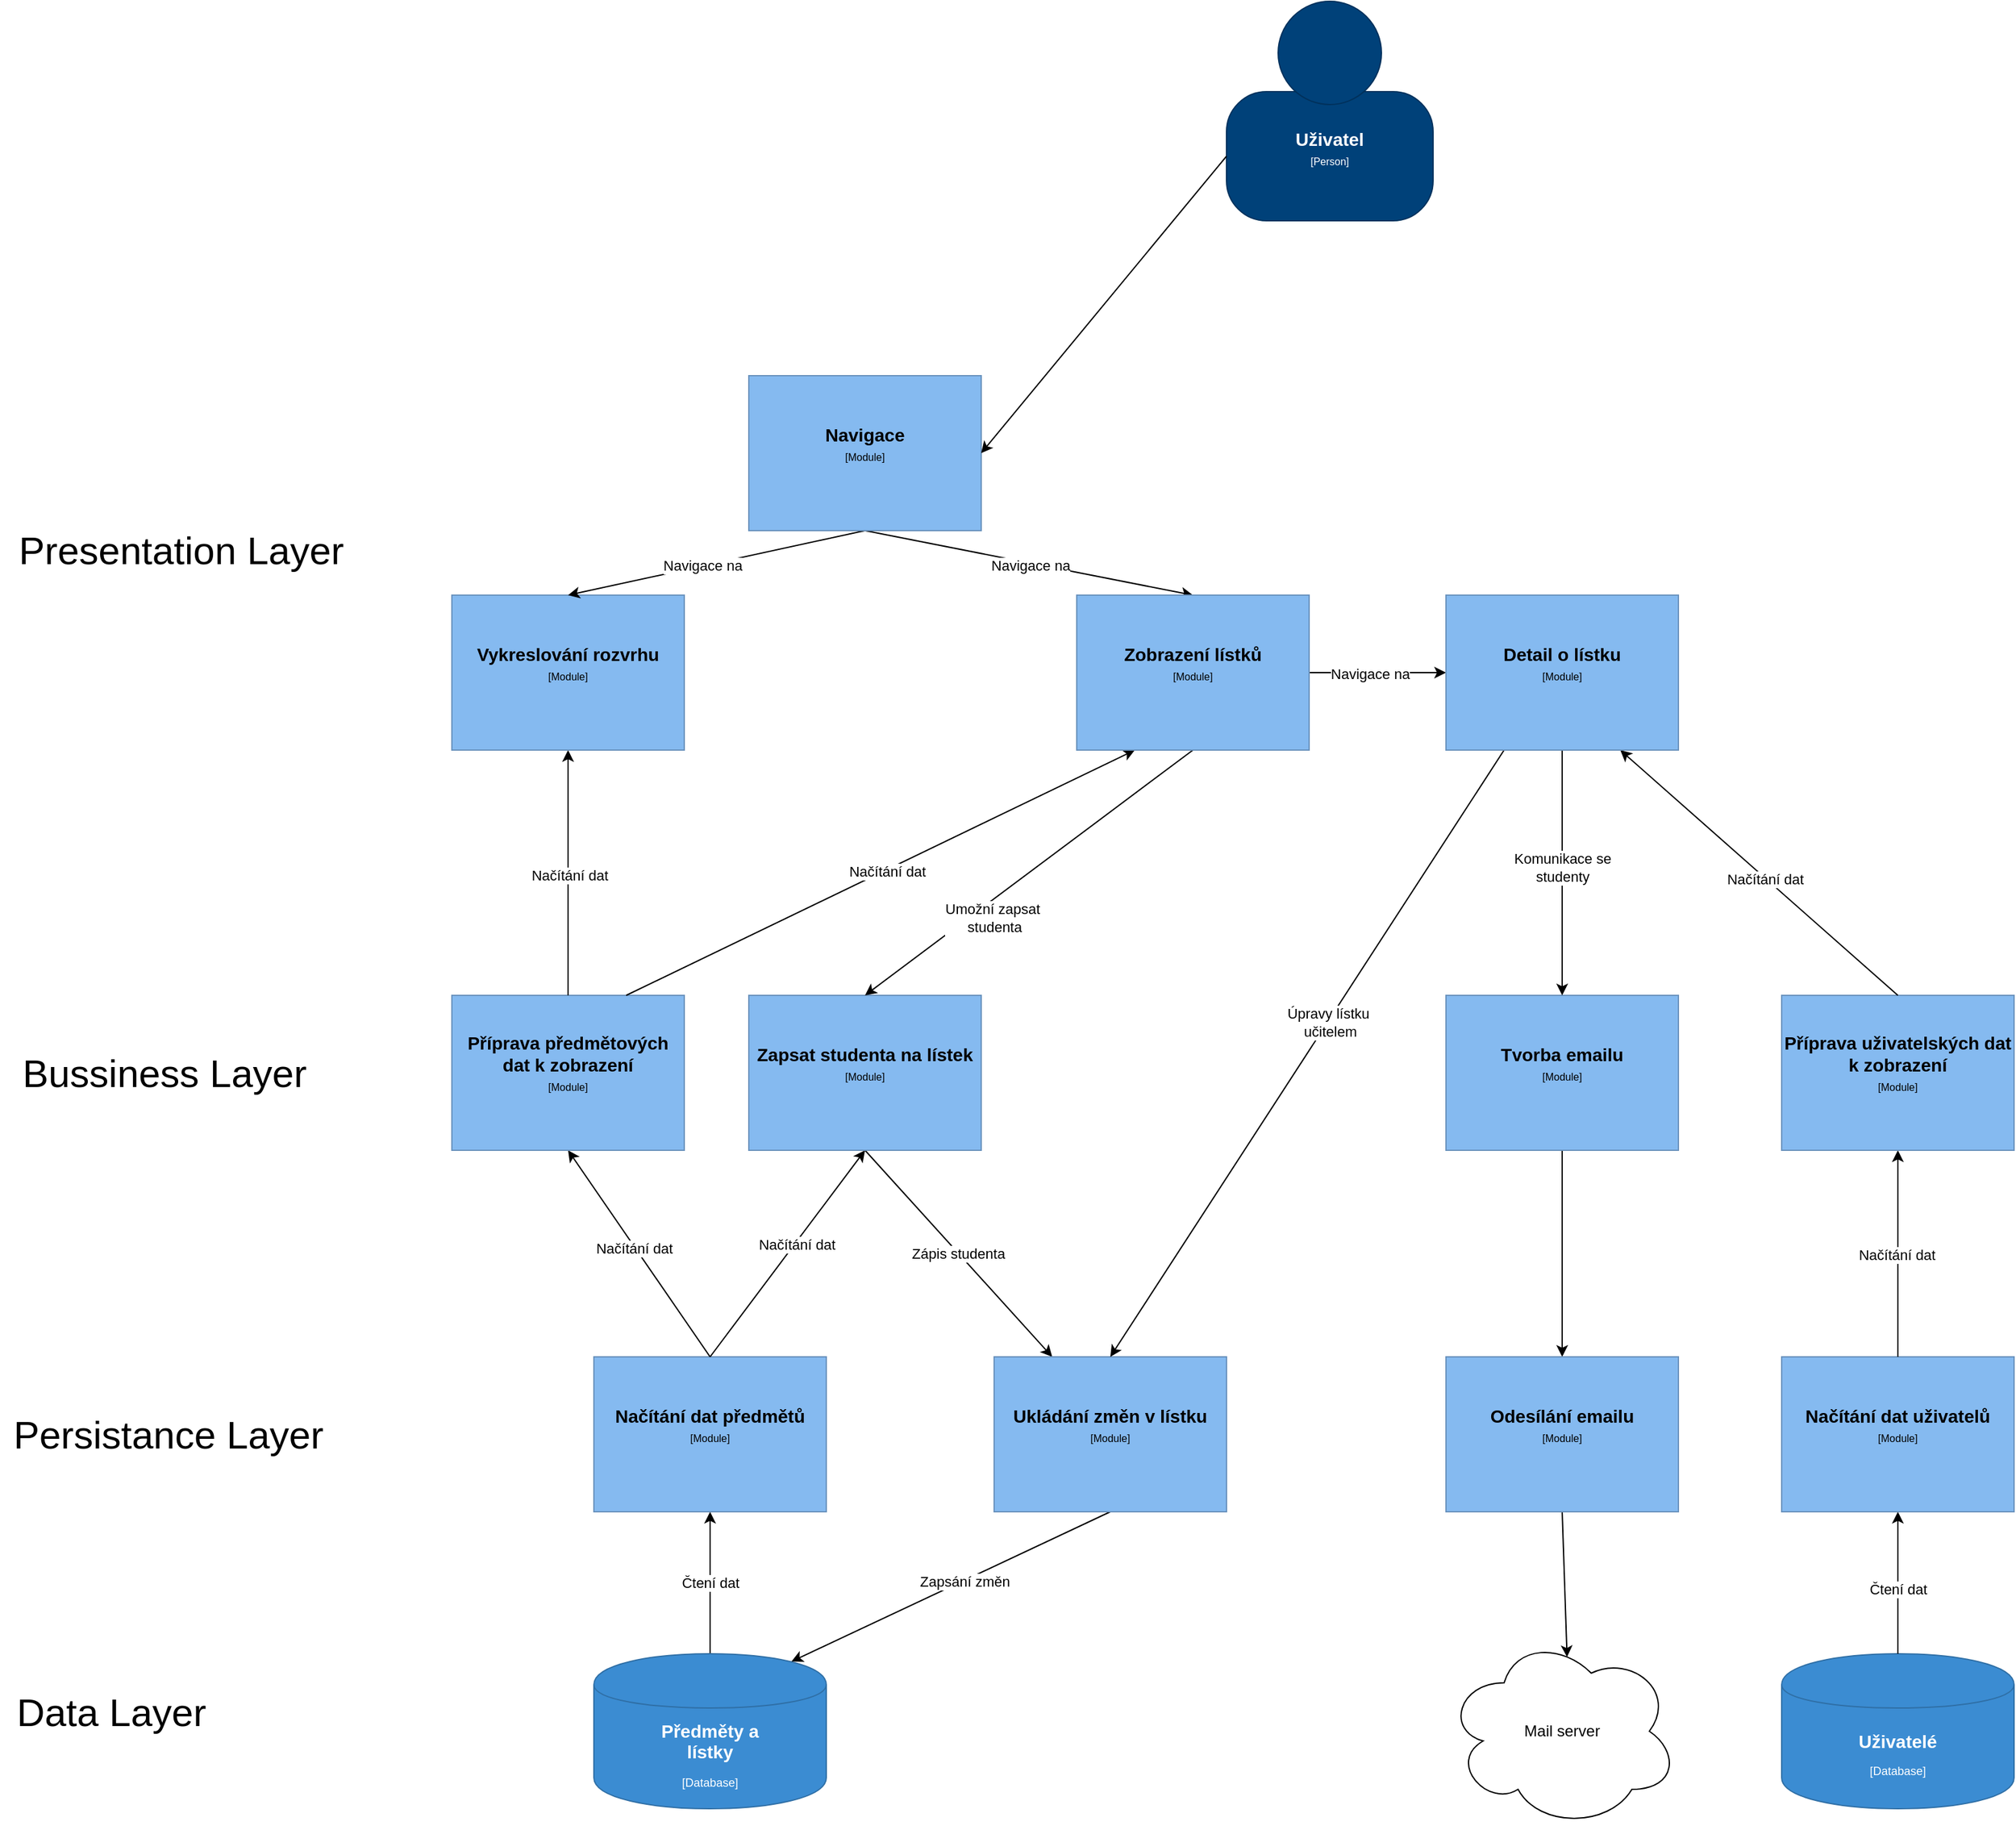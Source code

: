 <mxfile version="24.8.0">
  <diagram id="UJlyGFXVCkptwmDJzh81" name="Page-1">
    <mxGraphModel dx="2273" dy="1156" grid="1" gridSize="10" guides="1" tooltips="1" connect="1" arrows="1" fold="1" page="1" pageScale="1" pageWidth="827" pageHeight="1169" background="#ffffff" math="0" shadow="0">
      <root>
        <object label="" id="0">
          <mxCell />
        </object>
        <mxCell id="1" parent="0" />
        <object label="&lt;div style=&quot;color: rgb(255 , 255 , 255) ; white-space: normal&quot;&gt;&lt;span style=&quot;font-size: 14px&quot;&gt;&lt;b&gt;%name%&lt;/b&gt;&lt;/span&gt;&lt;/div&gt;&lt;div style=&quot;color: rgb(255 , 255 , 255) ; white-space: normal ; font-size: 8px&quot;&gt;&lt;font style=&quot;line-height: 9.6px&quot;&gt;&lt;br&gt;&lt;/font&gt;&lt;/div&gt;&lt;div style=&quot;color: rgb(255 , 255 , 255) ; white-space: normal&quot;&gt;%description%&lt;/div&gt;" name="Uživatelé" description="[Database]" placeholders="1" id="QjJBsrxrIMEjy81BslKY-3">
          <mxCell style="shape=cylinder;whiteSpace=wrap;html=1;boundedLbl=1;backgroundOutline=1;strokeColor=#2F6FA6;strokeWidth=1;fillColor=#3B8CD2;fontSize=9;fontColor=#000000;align=center;resizable=0;rotatable=0;metaEdit=1;allowArrows=0;" parent="1" vertex="1">
            <mxGeometry x="2200" y="1310" width="180" height="120" as="geometry" />
          </mxCell>
        </object>
        <mxCell id="QjJBsrxrIMEjy81BslKY-26" style="rounded=0;orthogonalLoop=1;jettySize=auto;html=1;exitX=0.5;exitY=0;exitDx=0;exitDy=0;entryX=0.5;entryY=1;entryDx=0;entryDy=0;" parent="1" source="QjJBsrxrIMEjy81BslKY-3" target="QjJBsrxrIMEjy81BslKY-4" edge="1">
          <mxGeometry relative="1" as="geometry">
            <mxPoint x="2210" y="1240" as="targetPoint" />
          </mxGeometry>
        </mxCell>
        <mxCell id="p-tWuVX0kD1rCv-h77C_-15" value="Čtení dat" style="edgeLabel;html=1;align=center;verticalAlign=middle;resizable=0;points=[];" vertex="1" connectable="0" parent="QjJBsrxrIMEjy81BslKY-26">
          <mxGeometry x="-0.086" relative="1" as="geometry">
            <mxPoint as="offset" />
          </mxGeometry>
        </mxCell>
        <object label="&lt;div&gt;&lt;span style=&quot;font-size: 14px&quot;&gt;&lt;b&gt;%name%&lt;/b&gt;&lt;/span&gt;&lt;/div&gt;&lt;div&gt;&lt;span style=&quot;font-size: 8px&quot;&gt;[%technology%]&lt;/span&gt;&lt;/div&gt;&lt;div&gt;&lt;span style=&quot;font-size: 8px&quot;&gt;&lt;br&gt;&lt;/span&gt;&lt;/div&gt;&lt;div&gt;&lt;font size=&quot;1&quot;&gt;%description%&lt;/font&gt;&lt;/div&gt;" placeholders="1" name="Načítání dat uživatelů" technology="Module" description="" id="QjJBsrxrIMEjy81BslKY-4">
          <mxCell style="rounded=0;whiteSpace=wrap;html=1;fillColor=#85baf0;fontColor=#000000;strokeColor=#6992BD;resizable=0;rotatable=0;metaEdit=1;allowArrows=0;" parent="1" vertex="1">
            <mxGeometry x="2200" y="1080" width="180" height="120" as="geometry" />
          </mxCell>
        </object>
        <mxCell id="QjJBsrxrIMEjy81BslKY-27" style="rounded=0;orthogonalLoop=1;jettySize=auto;html=1;exitX=0.5;exitY=0;exitDx=0;exitDy=0;entryX=0.5;entryY=1;entryDx=0;entryDy=0;" parent="1" source="QjJBsrxrIMEjy81BslKY-28" target="QjJBsrxrIMEjy81BslKY-5" edge="1">
          <mxGeometry relative="1" as="geometry">
            <mxPoint x="1320" y="1270" as="targetPoint" />
          </mxGeometry>
        </mxCell>
        <mxCell id="p-tWuVX0kD1rCv-h77C_-14" value="Čtení dat" style="edgeLabel;html=1;align=center;verticalAlign=middle;resizable=0;points=[];" vertex="1" connectable="0" parent="QjJBsrxrIMEjy81BslKY-27">
          <mxGeometry x="0.005" relative="1" as="geometry">
            <mxPoint as="offset" />
          </mxGeometry>
        </mxCell>
        <object label="&lt;div&gt;&lt;span style=&quot;font-size: 14px&quot;&gt;&lt;b&gt;%name%&lt;/b&gt;&lt;/span&gt;&lt;/div&gt;&lt;div&gt;&lt;span style=&quot;font-size: 8px&quot;&gt;[%technology%]&lt;/span&gt;&lt;/div&gt;&lt;div&gt;&lt;span style=&quot;font-size: 8px&quot;&gt;&lt;br&gt;&lt;/span&gt;&lt;/div&gt;&lt;div&gt;&lt;font size=&quot;1&quot;&gt;%description%&lt;/font&gt;&lt;/div&gt;" placeholders="1" name="Načítání dat předmětů" technology="Module" description="" id="QjJBsrxrIMEjy81BslKY-5">
          <mxCell style="rounded=0;whiteSpace=wrap;html=1;fillColor=#85baf0;fontColor=#000000;strokeColor=#6992BD;resizable=0;rotatable=0;metaEdit=1;allowArrows=0;" parent="1" vertex="1">
            <mxGeometry x="1280" y="1080" width="180" height="120" as="geometry" />
          </mxCell>
        </object>
        <mxCell id="QjJBsrxrIMEjy81BslKY-23" style="rounded=0;orthogonalLoop=1;jettySize=auto;html=1;entryX=0.5;entryY=1;entryDx=0;entryDy=0;" parent="1" target="QjJBsrxrIMEjy81BslKY-6" edge="1">
          <mxGeometry relative="1" as="geometry">
            <mxPoint x="1370" y="1080" as="sourcePoint" />
            <mxPoint x="1170" y="1000" as="targetPoint" />
          </mxGeometry>
        </mxCell>
        <mxCell id="p-tWuVX0kD1rCv-h77C_-17" value="Načítání dat" style="edgeLabel;html=1;align=center;verticalAlign=middle;resizable=0;points=[];" vertex="1" connectable="0" parent="QjJBsrxrIMEjy81BslKY-23">
          <mxGeometry x="0.056" y="1" relative="1" as="geometry">
            <mxPoint as="offset" />
          </mxGeometry>
        </mxCell>
        <object label="&lt;div&gt;&lt;span style=&quot;font-size: 14px&quot;&gt;&lt;b&gt;%name%&lt;/b&gt;&lt;/span&gt;&lt;/div&gt;&lt;div&gt;&lt;span style=&quot;font-size: 8px&quot;&gt;[%technology%]&lt;/span&gt;&lt;/div&gt;&lt;div&gt;&lt;span style=&quot;font-size: 8px&quot;&gt;&lt;br&gt;&lt;/span&gt;&lt;/div&gt;&lt;div&gt;&lt;font size=&quot;1&quot;&gt;%description%&lt;/font&gt;&lt;/div&gt;" placeholders="1" name="Příprava předmětových dat k zobrazení" technology="Module" description="" id="QjJBsrxrIMEjy81BslKY-6">
          <mxCell style="rounded=0;whiteSpace=wrap;html=1;fillColor=#85baf0;fontColor=#000000;strokeColor=#6992BD;resizable=0;rotatable=0;metaEdit=1;allowArrows=0;" parent="1" vertex="1">
            <mxGeometry x="1170" y="800" width="180" height="120" as="geometry" />
          </mxCell>
        </object>
        <mxCell id="QjJBsrxrIMEjy81BslKY-22" style="rounded=0;orthogonalLoop=1;jettySize=auto;html=1;exitX=0.5;exitY=0;exitDx=0;exitDy=0;entryX=0.5;entryY=1;entryDx=0;entryDy=0;" parent="1" source="QjJBsrxrIMEjy81BslKY-4" target="QjJBsrxrIMEjy81BslKY-7" edge="1">
          <mxGeometry relative="1" as="geometry">
            <mxPoint x="2200" y="1000" as="targetPoint" />
          </mxGeometry>
        </mxCell>
        <mxCell id="p-tWuVX0kD1rCv-h77C_-29" value="Načítání dat" style="edgeLabel;html=1;align=center;verticalAlign=middle;resizable=0;points=[];" vertex="1" connectable="0" parent="QjJBsrxrIMEjy81BslKY-22">
          <mxGeometry x="-0.007" y="1" relative="1" as="geometry">
            <mxPoint as="offset" />
          </mxGeometry>
        </mxCell>
        <object label="&lt;div&gt;&lt;span style=&quot;font-size: 14px&quot;&gt;&lt;b&gt;%name%&lt;/b&gt;&lt;/span&gt;&lt;/div&gt;&lt;div&gt;&lt;span style=&quot;font-size: 8px&quot;&gt;[%technology%]&lt;/span&gt;&lt;/div&gt;&lt;div&gt;&lt;span style=&quot;font-size: 8px&quot;&gt;&lt;br&gt;&lt;/span&gt;&lt;/div&gt;&lt;div&gt;&lt;font size=&quot;1&quot;&gt;%description%&lt;/font&gt;&lt;/div&gt;" placeholders="1" name="Příprava uživatelských dat k zobrazení" technology="Module" description="" id="QjJBsrxrIMEjy81BslKY-7">
          <mxCell style="rounded=0;whiteSpace=wrap;html=1;fillColor=#85baf0;fontColor=#000000;strokeColor=#6992BD;resizable=0;rotatable=0;metaEdit=1;allowArrows=0;" parent="1" vertex="1">
            <mxGeometry x="2200" y="800" width="180" height="120" as="geometry" />
          </mxCell>
        </object>
        <mxCell id="p-tWuVX0kD1rCv-h77C_-5" style="rounded=0;orthogonalLoop=1;jettySize=auto;html=1;exitX=0.5;exitY=0;exitDx=0;exitDy=0;entryX=0.5;entryY=1;entryDx=0;entryDy=0;" edge="1" parent="1" source="QjJBsrxrIMEjy81BslKY-5" target="QjJBsrxrIMEjy81BslKY-8">
          <mxGeometry relative="1" as="geometry">
            <mxPoint x="1550" y="1020" as="targetPoint" />
          </mxGeometry>
        </mxCell>
        <mxCell id="p-tWuVX0kD1rCv-h77C_-19" value="Načítání dat" style="edgeLabel;html=1;align=center;verticalAlign=middle;resizable=0;points=[];" vertex="1" connectable="0" parent="p-tWuVX0kD1rCv-h77C_-5">
          <mxGeometry x="0.094" y="-1" relative="1" as="geometry">
            <mxPoint as="offset" />
          </mxGeometry>
        </mxCell>
        <mxCell id="p-tWuVX0kD1rCv-h77C_-20" style="rounded=0;orthogonalLoop=1;jettySize=auto;html=1;exitX=0.5;exitY=1;exitDx=0;exitDy=0;entryX=0.25;entryY=0;entryDx=0;entryDy=0;" edge="1" parent="1" source="QjJBsrxrIMEjy81BslKY-8" target="QjJBsrxrIMEjy81BslKY-9">
          <mxGeometry relative="1" as="geometry" />
        </mxCell>
        <mxCell id="p-tWuVX0kD1rCv-h77C_-21" value="Zápis studenta" style="edgeLabel;html=1;align=center;verticalAlign=middle;resizable=0;points=[];" vertex="1" connectable="0" parent="p-tWuVX0kD1rCv-h77C_-20">
          <mxGeometry x="-0.002" relative="1" as="geometry">
            <mxPoint as="offset" />
          </mxGeometry>
        </mxCell>
        <object label="&lt;div&gt;&lt;span style=&quot;font-size: 14px&quot;&gt;&lt;b&gt;%name%&lt;/b&gt;&lt;/span&gt;&lt;/div&gt;&lt;div&gt;&lt;span style=&quot;font-size: 8px&quot;&gt;[%technology%]&lt;/span&gt;&lt;/div&gt;&lt;div&gt;&lt;span style=&quot;font-size: 8px&quot;&gt;&lt;br&gt;&lt;/span&gt;&lt;/div&gt;&lt;div&gt;&lt;font size=&quot;1&quot;&gt;%description%&lt;/font&gt;&lt;/div&gt;" placeholders="1" name="Zapsat studenta na lístek" technology="Module" description="" id="QjJBsrxrIMEjy81BslKY-8">
          <mxCell style="rounded=0;whiteSpace=wrap;html=1;fillColor=#85baf0;fontColor=#000000;strokeColor=#6992BD;resizable=0;rotatable=0;metaEdit=1;allowArrows=0;" parent="1" vertex="1">
            <mxGeometry x="1400" y="800" width="180" height="120" as="geometry" />
          </mxCell>
        </object>
        <mxCell id="QjJBsrxrIMEjy81BslKY-24" style="rounded=0;orthogonalLoop=1;jettySize=auto;html=1;exitX=0.5;exitY=1;exitDx=0;exitDy=0;entryX=0.85;entryY=0.05;entryDx=0;entryDy=0;entryPerimeter=0;" parent="1" source="QjJBsrxrIMEjy81BslKY-9" target="QjJBsrxrIMEjy81BslKY-28" edge="1">
          <mxGeometry relative="1" as="geometry" />
        </mxCell>
        <mxCell id="p-tWuVX0kD1rCv-h77C_-30" value="Zapsání změn" style="edgeLabel;html=1;align=center;verticalAlign=middle;resizable=0;points=[];" vertex="1" connectable="0" parent="QjJBsrxrIMEjy81BslKY-24">
          <mxGeometry x="-0.084" relative="1" as="geometry">
            <mxPoint y="1" as="offset" />
          </mxGeometry>
        </mxCell>
        <object label="&lt;div&gt;&lt;span style=&quot;font-size: 14px&quot;&gt;&lt;b&gt;%name%&lt;/b&gt;&lt;/span&gt;&lt;/div&gt;&lt;div&gt;&lt;span style=&quot;font-size: 8px&quot;&gt;[%technology%]&lt;/span&gt;&lt;/div&gt;&lt;div&gt;&lt;span style=&quot;font-size: 8px&quot;&gt;&lt;br&gt;&lt;/span&gt;&lt;/div&gt;&lt;div&gt;&lt;font size=&quot;1&quot;&gt;%description%&lt;/font&gt;&lt;/div&gt;" placeholders="1" name="Ukládání změn v lístku" technology="Module" description="" id="QjJBsrxrIMEjy81BslKY-9">
          <mxCell style="rounded=0;whiteSpace=wrap;html=1;fillColor=#85baf0;fontColor=#000000;strokeColor=#6992BD;resizable=0;rotatable=0;metaEdit=1;allowArrows=0;" parent="1" vertex="1">
            <mxGeometry x="1590" y="1080" width="180" height="120" as="geometry" />
          </mxCell>
        </object>
        <mxCell id="p-tWuVX0kD1rCv-h77C_-3" style="rounded=0;orthogonalLoop=1;jettySize=auto;html=1;exitX=0.5;exitY=1;exitDx=0;exitDy=0;entryX=0.5;entryY=0;entryDx=0;entryDy=0;" edge="1" parent="1" source="QjJBsrxrIMEjy81BslKY-10" target="p-tWuVX0kD1rCv-h77C_-12">
          <mxGeometry relative="1" as="geometry" />
        </mxCell>
        <object label="&lt;div&gt;&lt;span style=&quot;font-size: 14px&quot;&gt;&lt;b&gt;%name%&lt;/b&gt;&lt;/span&gt;&lt;/div&gt;&lt;div&gt;&lt;span style=&quot;font-size: 8px&quot;&gt;[%technology%]&lt;/span&gt;&lt;/div&gt;&lt;div&gt;&lt;span style=&quot;font-size: 8px&quot;&gt;&lt;br&gt;&lt;/span&gt;&lt;/div&gt;&lt;div&gt;&lt;font size=&quot;1&quot;&gt;%description%&lt;/font&gt;&lt;/div&gt;" placeholders="1" name="Tvorba emailu" technology="Module" description="" id="QjJBsrxrIMEjy81BslKY-10">
          <mxCell style="rounded=0;whiteSpace=wrap;html=1;fillColor=#85baf0;fontColor=#000000;strokeColor=#6992BD;resizable=0;rotatable=0;metaEdit=1;allowArrows=0;" parent="1" vertex="1">
            <mxGeometry x="1940" y="800" width="180" height="120" as="geometry" />
          </mxCell>
        </object>
        <mxCell id="QjJBsrxrIMEjy81BslKY-21" style="rounded=0;orthogonalLoop=1;jettySize=auto;html=1;exitX=0.5;exitY=0;exitDx=0;exitDy=0;entryX=0.5;entryY=1;entryDx=0;entryDy=0;" parent="1" source="QjJBsrxrIMEjy81BslKY-6" target="QjJBsrxrIMEjy81BslKY-11" edge="1">
          <mxGeometry relative="1" as="geometry">
            <mxPoint x="1160" y="700" as="targetPoint" />
          </mxGeometry>
        </mxCell>
        <mxCell id="p-tWuVX0kD1rCv-h77C_-23" value="Načítání dat" style="edgeLabel;html=1;align=center;verticalAlign=middle;resizable=0;points=[];" vertex="1" connectable="0" parent="QjJBsrxrIMEjy81BslKY-21">
          <mxGeometry x="-0.015" y="-1" relative="1" as="geometry">
            <mxPoint as="offset" />
          </mxGeometry>
        </mxCell>
        <object label="&lt;div&gt;&lt;span style=&quot;font-size: 14px&quot;&gt;&lt;b&gt;%name%&lt;/b&gt;&lt;/span&gt;&lt;/div&gt;&lt;div&gt;&lt;span style=&quot;font-size: 8px&quot;&gt;[%technology%]&lt;/span&gt;&lt;/div&gt;&lt;div&gt;&lt;span style=&quot;font-size: 8px&quot;&gt;&lt;br&gt;&lt;/span&gt;&lt;/div&gt;&lt;div&gt;&lt;font size=&quot;1&quot;&gt;%description%&lt;/font&gt;&lt;/div&gt;" placeholders="1" name="Vykreslování rozvrhu" technology="Module" description="" id="QjJBsrxrIMEjy81BslKY-11">
          <mxCell style="rounded=0;whiteSpace=wrap;html=1;fillColor=#85baf0;fontColor=#000000;strokeColor=#6992BD;resizable=0;rotatable=0;metaEdit=1;allowArrows=0;" parent="1" vertex="1">
            <mxGeometry x="1170" y="490" width="180" height="120" as="geometry" />
          </mxCell>
        </object>
        <mxCell id="QjJBsrxrIMEjy81BslKY-18" style="rounded=0;orthogonalLoop=1;jettySize=auto;html=1;exitX=0.5;exitY=1;exitDx=0;exitDy=0;entryX=0.5;entryY=0;entryDx=0;entryDy=0;" parent="1" source="QjJBsrxrIMEjy81BslKY-12" target="QjJBsrxrIMEjy81BslKY-11" edge="1">
          <mxGeometry relative="1" as="geometry" />
        </mxCell>
        <mxCell id="p-tWuVX0kD1rCv-h77C_-26" value="Navigace na" style="edgeLabel;html=1;align=center;verticalAlign=middle;resizable=0;points=[];" vertex="1" connectable="0" parent="QjJBsrxrIMEjy81BslKY-18">
          <mxGeometry x="0.092" y="-1" relative="1" as="geometry">
            <mxPoint as="offset" />
          </mxGeometry>
        </mxCell>
        <mxCell id="QjJBsrxrIMEjy81BslKY-19" style="rounded=0;orthogonalLoop=1;jettySize=auto;html=1;exitX=0.5;exitY=1;exitDx=0;exitDy=0;entryX=0.5;entryY=0;entryDx=0;entryDy=0;" parent="1" source="QjJBsrxrIMEjy81BslKY-12" target="QjJBsrxrIMEjy81BslKY-13" edge="1">
          <mxGeometry relative="1" as="geometry" />
        </mxCell>
        <mxCell id="QjJBsrxrIMEjy81BslKY-20" value="Text" style="edgeLabel;html=1;align=center;verticalAlign=middle;resizable=0;points=[];" parent="QjJBsrxrIMEjy81BslKY-19" vertex="1" connectable="0">
          <mxGeometry x="0.006" y="-2" relative="1" as="geometry">
            <mxPoint as="offset" />
          </mxGeometry>
        </mxCell>
        <mxCell id="p-tWuVX0kD1rCv-h77C_-25" value="Navigace na" style="edgeLabel;html=1;align=center;verticalAlign=middle;resizable=0;points=[];" vertex="1" connectable="0" parent="QjJBsrxrIMEjy81BslKY-19">
          <mxGeometry x="0.008" y="-2" relative="1" as="geometry">
            <mxPoint as="offset" />
          </mxGeometry>
        </mxCell>
        <mxCell id="QjJBsrxrIMEjy81BslKY-31" style="edgeStyle=none;rounded=0;orthogonalLoop=1;jettySize=auto;html=1;exitX=0.5;exitY=1;exitDx=0;exitDy=0;entryX=0.5;entryY=0;entryDx=0;entryDy=0;" parent="1" source="p-tWuVX0kD1rCv-h77C_-1" target="QjJBsrxrIMEjy81BslKY-10" edge="1">
          <mxGeometry relative="1" as="geometry" />
        </mxCell>
        <mxCell id="p-tWuVX0kD1rCv-h77C_-32" value="Komunikace se&lt;div&gt;studenty&lt;/div&gt;" style="edgeLabel;html=1;align=center;verticalAlign=middle;resizable=0;points=[];" vertex="1" connectable="0" parent="QjJBsrxrIMEjy81BslKY-31">
          <mxGeometry x="-0.04" relative="1" as="geometry">
            <mxPoint as="offset" />
          </mxGeometry>
        </mxCell>
        <object label="&lt;div&gt;&lt;span style=&quot;font-size: 14px&quot;&gt;&lt;b&gt;%name%&lt;/b&gt;&lt;/span&gt;&lt;/div&gt;&lt;div&gt;&lt;span style=&quot;font-size: 8px&quot;&gt;[%technology%]&lt;/span&gt;&lt;/div&gt;&lt;div&gt;&lt;span style=&quot;font-size: 8px&quot;&gt;&lt;br&gt;&lt;/span&gt;&lt;/div&gt;&lt;div&gt;&lt;font size=&quot;1&quot;&gt;%description%&lt;/font&gt;&lt;/div&gt;" placeholders="1" name="Navigace" technology="Module" description="" id="QjJBsrxrIMEjy81BslKY-12">
          <mxCell style="rounded=0;whiteSpace=wrap;html=1;fillColor=#85baf0;fontColor=#000000;strokeColor=#6992BD;resizable=0;rotatable=0;metaEdit=1;allowArrows=0;" parent="1" vertex="1">
            <mxGeometry x="1400" y="320" width="180" height="120" as="geometry" />
          </mxCell>
        </object>
        <mxCell id="QjJBsrxrIMEjy81BslKY-25" style="rounded=0;orthogonalLoop=1;jettySize=auto;html=1;exitX=0.75;exitY=0;exitDx=0;exitDy=0;entryX=0.25;entryY=1;entryDx=0;entryDy=0;" parent="1" source="QjJBsrxrIMEjy81BslKY-6" target="QjJBsrxrIMEjy81BslKY-13" edge="1">
          <mxGeometry relative="1" as="geometry">
            <mxPoint x="1450" y="660" as="targetPoint" />
          </mxGeometry>
        </mxCell>
        <mxCell id="p-tWuVX0kD1rCv-h77C_-24" value="Načítání dat" style="edgeLabel;html=1;align=center;verticalAlign=middle;resizable=0;points=[];" vertex="1" connectable="0" parent="QjJBsrxrIMEjy81BslKY-25">
          <mxGeometry x="0.02" y="-1" relative="1" as="geometry">
            <mxPoint as="offset" />
          </mxGeometry>
        </mxCell>
        <mxCell id="QjJBsrxrIMEjy81BslKY-30" style="edgeStyle=none;rounded=0;orthogonalLoop=1;jettySize=auto;html=1;exitX=0.5;exitY=1;exitDx=0;exitDy=0;entryX=0.5;entryY=0;entryDx=0;entryDy=0;" parent="1" source="QjJBsrxrIMEjy81BslKY-13" target="QjJBsrxrIMEjy81BslKY-8" edge="1">
          <mxGeometry relative="1" as="geometry" />
        </mxCell>
        <mxCell id="p-tWuVX0kD1rCv-h77C_-22" value="Umožní zapsat&amp;nbsp;&lt;div&gt;studenta&lt;/div&gt;" style="edgeLabel;html=1;align=center;verticalAlign=middle;resizable=0;points=[];" vertex="1" connectable="0" parent="QjJBsrxrIMEjy81BslKY-30">
          <mxGeometry x="0.147" y="1" relative="1" as="geometry">
            <mxPoint x="-9" y="20" as="offset" />
          </mxGeometry>
        </mxCell>
        <mxCell id="p-tWuVX0kD1rCv-h77C_-4" style="rounded=0;orthogonalLoop=1;jettySize=auto;html=1;exitX=1;exitY=0.5;exitDx=0;exitDy=0;entryX=0;entryY=0.5;entryDx=0;entryDy=0;" edge="1" parent="1" source="QjJBsrxrIMEjy81BslKY-13" target="p-tWuVX0kD1rCv-h77C_-1">
          <mxGeometry relative="1" as="geometry" />
        </mxCell>
        <mxCell id="p-tWuVX0kD1rCv-h77C_-27" value="Navigace na" style="edgeLabel;html=1;align=center;verticalAlign=middle;resizable=0;points=[];" vertex="1" connectable="0" parent="p-tWuVX0kD1rCv-h77C_-4">
          <mxGeometry x="-0.12" y="-1" relative="1" as="geometry">
            <mxPoint as="offset" />
          </mxGeometry>
        </mxCell>
        <object label="&lt;div&gt;&lt;span style=&quot;font-size: 14px&quot;&gt;&lt;b&gt;%name%&lt;/b&gt;&lt;/span&gt;&lt;/div&gt;&lt;div&gt;&lt;span style=&quot;font-size: 8px&quot;&gt;[%technology%]&lt;/span&gt;&lt;/div&gt;&lt;div&gt;&lt;span style=&quot;font-size: 8px&quot;&gt;&lt;br&gt;&lt;/span&gt;&lt;/div&gt;&lt;div&gt;&lt;font size=&quot;1&quot;&gt;%description%&lt;/font&gt;&lt;/div&gt;" placeholders="1" name="Zobrazení lístků" technology="Module" description="" id="QjJBsrxrIMEjy81BslKY-13">
          <mxCell style="rounded=0;whiteSpace=wrap;html=1;fillColor=#85baf0;fontColor=#000000;strokeColor=#6992BD;resizable=0;rotatable=0;metaEdit=1;allowArrows=0;" parent="1" vertex="1">
            <mxGeometry x="1654" y="490" width="180" height="120" as="geometry" />
          </mxCell>
        </object>
        <object label="" placeholders="1" instruction="edit data of the lower shape within the group" id="QjJBsrxrIMEjy81BslKY-14">
          <mxCell style="group;resizable=0;rotatable=0;allowArrows=0;" parent="1" vertex="1" connectable="0">
            <mxGeometry x="1770" y="30" width="160" height="170" as="geometry" />
          </mxCell>
        </object>
        <object label="&lt;div style=&quot;color: rgb(255 , 255 , 255) ; white-space: normal&quot;&gt;&lt;span style=&quot;font-size: 14px&quot;&gt;&lt;b&gt;%name%&lt;/b&gt;&lt;/span&gt;&lt;/div&gt;&lt;div style=&quot;color: rgb(255 , 255 , 255) ; white-space: normal&quot;&gt;&lt;font style=&quot;font-size: 8px&quot;&gt;[Person]&lt;/font&gt;&lt;/div&gt;&lt;div style=&quot;color: rgb(255 , 255 , 255) ; white-space: normal ; font-size: 8px&quot;&gt;&lt;span style=&quot;font-size: x-small&quot;&gt;&lt;br&gt;&lt;/span&gt;&lt;/div&gt;&lt;div style=&quot;color: rgb(255 , 255 , 255) ; white-space: normal&quot;&gt;&lt;font size=&quot;1&quot;&gt;%description%&lt;/font&gt;&lt;/div&gt;" name="Uživatel" description="" placeholders="1" id="QjJBsrxrIMEjy81BslKY-15">
          <mxCell style="rounded=1;whiteSpace=wrap;html=1;strokeColor=#00315C;fillColor=#004179;fontColor=#000000;arcSize=31;metaEdit=1;allowArrows=0;" parent="QjJBsrxrIMEjy81BslKY-14" vertex="1">
            <mxGeometry y="70" width="160" height="100" as="geometry" />
          </mxCell>
        </object>
        <mxCell id="QjJBsrxrIMEjy81BslKY-16" value="" style="ellipse;whiteSpace=wrap;html=1;aspect=fixed;strokeColor=#00315C;fillColor=#004179;fontColor=#000000;allowArrows=0;" parent="QjJBsrxrIMEjy81BslKY-14" vertex="1">
          <mxGeometry x="40" width="80" height="80" as="geometry" />
        </mxCell>
        <mxCell id="QjJBsrxrIMEjy81BslKY-17" style="rounded=0;orthogonalLoop=1;jettySize=auto;html=1;exitX=0;exitY=0.5;exitDx=0;exitDy=0;entryX=1;entryY=0.5;entryDx=0;entryDy=0;" parent="1" source="QjJBsrxrIMEjy81BslKY-15" target="QjJBsrxrIMEjy81BslKY-12" edge="1">
          <mxGeometry relative="1" as="geometry" />
        </mxCell>
        <object label="&lt;div style=&quot;color: rgb(255 , 255 , 255) ; white-space: normal&quot;&gt;&lt;span style=&quot;font-size: 14px&quot;&gt;&lt;b&gt;%name%&lt;/b&gt;&lt;/span&gt;&lt;/div&gt;&lt;div style=&quot;color: rgb(255 , 255 , 255) ; white-space: normal ; font-size: 8px&quot;&gt;&lt;font style=&quot;line-height: 9.6px&quot;&gt;&lt;br&gt;&lt;/font&gt;&lt;/div&gt;&lt;div style=&quot;color: rgb(255 , 255 , 255) ; white-space: normal&quot;&gt;%description%&lt;/div&gt;" name="Předměty a &#xa;lístky" description="[Database]" placeholders="1" id="QjJBsrxrIMEjy81BslKY-28">
          <mxCell style="shape=cylinder;whiteSpace=wrap;html=1;boundedLbl=1;backgroundOutline=1;strokeColor=#2F6FA6;strokeWidth=1;fillColor=#3B8CD2;fontSize=9;fontColor=#000000;align=center;resizable=0;rotatable=0;metaEdit=1;allowArrows=0;" parent="1" vertex="1">
            <mxGeometry x="1280" y="1310" width="180" height="120" as="geometry" />
          </mxCell>
        </object>
        <mxCell id="p-tWuVX0kD1rCv-h77C_-6" style="rounded=0;orthogonalLoop=1;jettySize=auto;html=1;exitX=0.5;exitY=0;exitDx=0;exitDy=0;entryX=0.75;entryY=1;entryDx=0;entryDy=0;" edge="1" parent="1" source="QjJBsrxrIMEjy81BslKY-7" target="p-tWuVX0kD1rCv-h77C_-1">
          <mxGeometry relative="1" as="geometry">
            <mxPoint x="2030" y="610" as="targetPoint" />
          </mxGeometry>
        </mxCell>
        <mxCell id="p-tWuVX0kD1rCv-h77C_-28" value="Načítání dat" style="edgeLabel;html=1;align=center;verticalAlign=middle;resizable=0;points=[];" vertex="1" connectable="0" parent="p-tWuVX0kD1rCv-h77C_-6">
          <mxGeometry x="-0.045" y="1" relative="1" as="geometry">
            <mxPoint as="offset" />
          </mxGeometry>
        </mxCell>
        <mxCell id="p-tWuVX0kD1rCv-h77C_-16" style="rounded=0;orthogonalLoop=1;jettySize=auto;html=1;exitX=0.25;exitY=1;exitDx=0;exitDy=0;entryX=0.5;entryY=0;entryDx=0;entryDy=0;" edge="1" parent="1" source="p-tWuVX0kD1rCv-h77C_-1" target="QjJBsrxrIMEjy81BslKY-9">
          <mxGeometry relative="1" as="geometry" />
        </mxCell>
        <mxCell id="p-tWuVX0kD1rCv-h77C_-33" value="Úpravy lístku&amp;nbsp;&lt;div&gt;učitelem&lt;/div&gt;" style="edgeLabel;html=1;align=center;verticalAlign=middle;resizable=0;points=[];" vertex="1" connectable="0" parent="p-tWuVX0kD1rCv-h77C_-16">
          <mxGeometry x="-0.108" y="1" relative="1" as="geometry">
            <mxPoint as="offset" />
          </mxGeometry>
        </mxCell>
        <object label="&lt;div&gt;&lt;span style=&quot;font-size: 14px&quot;&gt;&lt;b&gt;%name%&lt;/b&gt;&lt;/span&gt;&lt;/div&gt;&lt;div&gt;&lt;span style=&quot;font-size: 8px&quot;&gt;[%technology%]&lt;/span&gt;&lt;/div&gt;&lt;div&gt;&lt;span style=&quot;font-size: 8px&quot;&gt;&lt;br&gt;&lt;/span&gt;&lt;/div&gt;&lt;div&gt;&lt;font size=&quot;1&quot;&gt;%description%&lt;/font&gt;&lt;/div&gt;" placeholders="1" name="Detail o lístku" technology="Module" description="" id="p-tWuVX0kD1rCv-h77C_-1">
          <mxCell style="rounded=0;whiteSpace=wrap;html=1;fillColor=#85baf0;fontColor=#000000;strokeColor=#6992BD;resizable=0;rotatable=0;metaEdit=1;allowArrows=0;" vertex="1" parent="1">
            <mxGeometry x="1940" y="490" width="180" height="120" as="geometry" />
          </mxCell>
        </object>
        <mxCell id="p-tWuVX0kD1rCv-h77C_-2" value="Mail server" style="ellipse;shape=cloud;whiteSpace=wrap;html=1;" vertex="1" parent="1">
          <mxGeometry x="1940" y="1295" width="180" height="150" as="geometry" />
        </mxCell>
        <mxCell id="p-tWuVX0kD1rCv-h77C_-7" value="Presentation Layer" style="text;html=1;align=center;verticalAlign=middle;resizable=0;points=[];autosize=1;strokeColor=none;fillColor=none;fontSize=30;" vertex="1" parent="1">
          <mxGeometry x="820" y="430" width="280" height="50" as="geometry" />
        </mxCell>
        <mxCell id="p-tWuVX0kD1rCv-h77C_-8" value="Bussiness Layer" style="text;html=1;align=center;verticalAlign=middle;resizable=0;points=[];autosize=1;strokeColor=none;fillColor=none;fontSize=30;" vertex="1" parent="1">
          <mxGeometry x="827" y="835" width="240" height="50" as="geometry" />
        </mxCell>
        <mxCell id="p-tWuVX0kD1rCv-h77C_-9" value="Persistance Layer" style="text;html=1;align=center;verticalAlign=middle;resizable=0;points=[];autosize=1;strokeColor=none;fillColor=none;fontSize=30;" vertex="1" parent="1">
          <mxGeometry x="820" y="1115" width="260" height="50" as="geometry" />
        </mxCell>
        <mxCell id="p-tWuVX0kD1rCv-h77C_-10" value="Data Layer&amp;nbsp;" style="text;html=1;align=center;verticalAlign=middle;resizable=0;points=[];autosize=1;strokeColor=none;fillColor=none;fontSize=30;" vertex="1" parent="1">
          <mxGeometry x="820" y="1330" width="180" height="50" as="geometry" />
        </mxCell>
        <mxCell id="p-tWuVX0kD1rCv-h77C_-13" style="rounded=0;orthogonalLoop=1;jettySize=auto;html=1;exitX=0.5;exitY=1;exitDx=0;exitDy=0;entryX=0.521;entryY=0.117;entryDx=0;entryDy=0;entryPerimeter=0;" edge="1" parent="1" source="p-tWuVX0kD1rCv-h77C_-12" target="p-tWuVX0kD1rCv-h77C_-2">
          <mxGeometry relative="1" as="geometry">
            <mxPoint x="2040" y="1270" as="targetPoint" />
          </mxGeometry>
        </mxCell>
        <object label="&lt;div&gt;&lt;span style=&quot;font-size: 14px&quot;&gt;&lt;b&gt;%name%&lt;/b&gt;&lt;/span&gt;&lt;/div&gt;&lt;div&gt;&lt;span style=&quot;font-size: 8px&quot;&gt;[%technology%]&lt;/span&gt;&lt;/div&gt;&lt;div&gt;&lt;span style=&quot;font-size: 8px&quot;&gt;&lt;br&gt;&lt;/span&gt;&lt;/div&gt;&lt;div&gt;&lt;font size=&quot;1&quot;&gt;%description%&lt;/font&gt;&lt;/div&gt;" placeholders="1" name="Odesílání emailu" technology="Module" description="" id="p-tWuVX0kD1rCv-h77C_-12">
          <mxCell style="rounded=0;whiteSpace=wrap;html=1;fillColor=#85baf0;fontColor=#000000;strokeColor=#6992BD;resizable=0;rotatable=0;metaEdit=1;allowArrows=0;" vertex="1" parent="1">
            <mxGeometry x="1940" y="1080" width="180" height="120" as="geometry" />
          </mxCell>
        </object>
      </root>
    </mxGraphModel>
  </diagram>
</mxfile>
